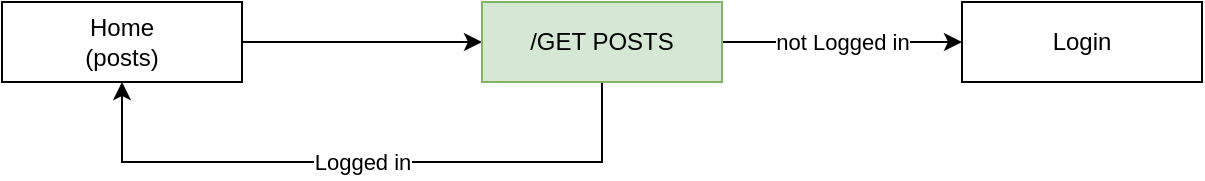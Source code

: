<mxfile version="21.2.8" type="device">
  <diagram name="client" id="St2FQFzszGzfNjADXhLd">
    <mxGraphModel dx="2074" dy="1197" grid="1" gridSize="10" guides="1" tooltips="1" connect="1" arrows="1" fold="1" page="1" pageScale="1" pageWidth="1169" pageHeight="827" math="0" shadow="0">
      <root>
        <mxCell id="0" />
        <mxCell id="1" parent="0" />
        <mxCell id="IKXy5U9UJmqajqOiEz5p-3" style="edgeStyle=orthogonalEdgeStyle;rounded=0;orthogonalLoop=1;jettySize=auto;html=1;entryX=0;entryY=0.5;entryDx=0;entryDy=0;" edge="1" parent="1" source="IKXy5U9UJmqajqOiEz5p-1" target="IKXy5U9UJmqajqOiEz5p-2">
          <mxGeometry relative="1" as="geometry" />
        </mxCell>
        <mxCell id="IKXy5U9UJmqajqOiEz5p-1" value="Home &lt;br&gt;(posts)" style="rounded=0;whiteSpace=wrap;html=1;" vertex="1" parent="1">
          <mxGeometry x="40" y="40" width="120" height="40" as="geometry" />
        </mxCell>
        <mxCell id="IKXy5U9UJmqajqOiEz5p-5" value="not Logged in" style="edgeStyle=orthogonalEdgeStyle;rounded=0;orthogonalLoop=1;jettySize=auto;html=1;entryX=0;entryY=0.5;entryDx=0;entryDy=0;" edge="1" parent="1" source="IKXy5U9UJmqajqOiEz5p-2" target="IKXy5U9UJmqajqOiEz5p-6">
          <mxGeometry relative="1" as="geometry">
            <mxPoint x="480" y="60" as="targetPoint" />
          </mxGeometry>
        </mxCell>
        <mxCell id="IKXy5U9UJmqajqOiEz5p-7" value="Logged in" style="edgeStyle=orthogonalEdgeStyle;rounded=0;orthogonalLoop=1;jettySize=auto;html=1;entryX=0.5;entryY=1;entryDx=0;entryDy=0;exitX=0.5;exitY=1;exitDx=0;exitDy=0;" edge="1" parent="1" source="IKXy5U9UJmqajqOiEz5p-2" target="IKXy5U9UJmqajqOiEz5p-1">
          <mxGeometry relative="1" as="geometry">
            <Array as="points">
              <mxPoint x="340" y="120" />
              <mxPoint x="100" y="120" />
            </Array>
          </mxGeometry>
        </mxCell>
        <mxCell id="IKXy5U9UJmqajqOiEz5p-2" value="/GET POSTS" style="rounded=0;whiteSpace=wrap;html=1;fillColor=#d5e8d4;strokeColor=#82b366;" vertex="1" parent="1">
          <mxGeometry x="280" y="40" width="120" height="40" as="geometry" />
        </mxCell>
        <mxCell id="IKXy5U9UJmqajqOiEz5p-6" value="Login" style="rounded=0;whiteSpace=wrap;html=1;" vertex="1" parent="1">
          <mxGeometry x="520" y="40" width="120" height="40" as="geometry" />
        </mxCell>
      </root>
    </mxGraphModel>
  </diagram>
</mxfile>
